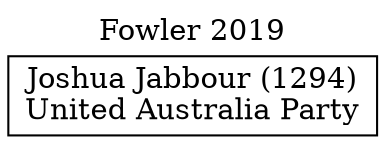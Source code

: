 // House preference flow
digraph "Joshua Jabbour (1294)_Fowler_2019" {
	graph [label="Fowler 2019" labelloc=t mclimit=10]
	node [shape=box]
	"Joshua Jabbour (1294)" [label="Joshua Jabbour (1294)
United Australia Party"]
}
